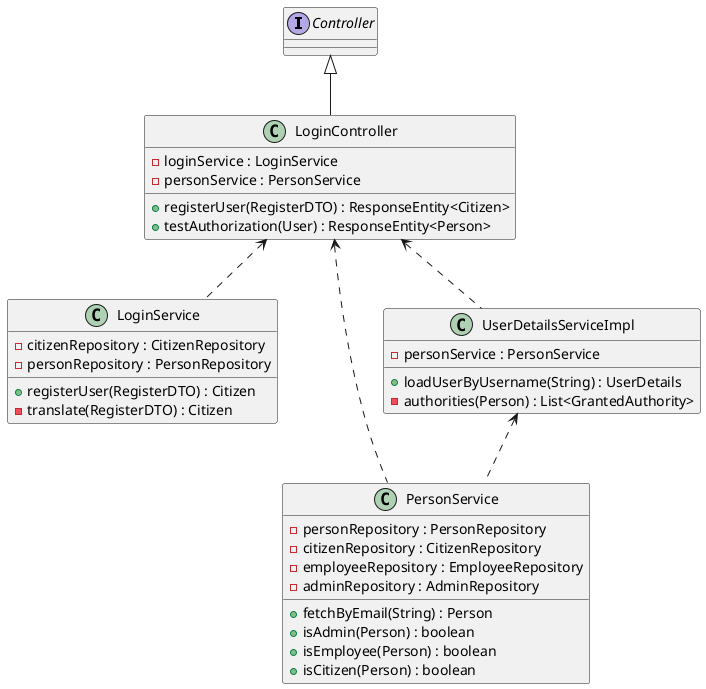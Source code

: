 @startuml
interface Controller
class LoginController {
    -loginService : LoginService
    -personService : PersonService
    +registerUser(RegisterDTO) : ResponseEntity<Citizen>
    +testAuthorization(User) : ResponseEntity<Person>
}
Controller <|-- LoginController

class LoginService {
    -citizenRepository : CitizenRepository
    -personRepository : PersonRepository
    +registerUser(RegisterDTO) : Citizen
    -translate(RegisterDTO) : Citizen
}

class PersonService {
    -personRepository : PersonRepository
    -citizenRepository : CitizenRepository
    -employeeRepository : EmployeeRepository
    -adminRepository : AdminRepository
    +fetchByEmail(String) : Person
    +isAdmin(Person) : boolean
    +isEmployee(Person) : boolean
    +isCitizen(Person) : boolean
}

class UserDetailsServiceImpl {
    -personService : PersonService
    +loadUserByUsername(String) : UserDetails
    -authorities(Person) : List<GrantedAuthority>
}

UserDetailsServiceImpl <.. PersonService
LoginController <.. UserDetailsServiceImpl
LoginController <.. PersonService
LoginController <.. LoginService
@enduml